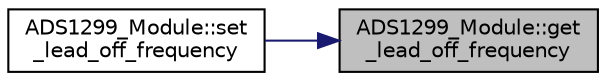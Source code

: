 digraph "ADS1299_Module::get_lead_off_frequency"
{
 // LATEX_PDF_SIZE
  edge [fontname="Helvetica",fontsize="10",labelfontname="Helvetica",labelfontsize="10"];
  node [fontname="Helvetica",fontsize="10",shape=record];
  rankdir="RL";
  Node1 [label="ADS1299_Module::get\l_lead_off_frequency",height=0.2,width=0.4,color="black", fillcolor="grey75", style="filled", fontcolor="black",tooltip="Gets the lead-off detection frequency."];
  Node1 -> Node2 [dir="back",color="midnightblue",fontsize="10",style="solid",fontname="Helvetica"];
  Node2 [label="ADS1299_Module::set\l_lead_off_frequency",height=0.2,width=0.4,color="black", fillcolor="white", style="filled",URL="$class_a_d_s1299___module.html#a434fd65a773efd44e05fba4caf7f0926",tooltip="Sets the lead-off detection frequency."];
}
